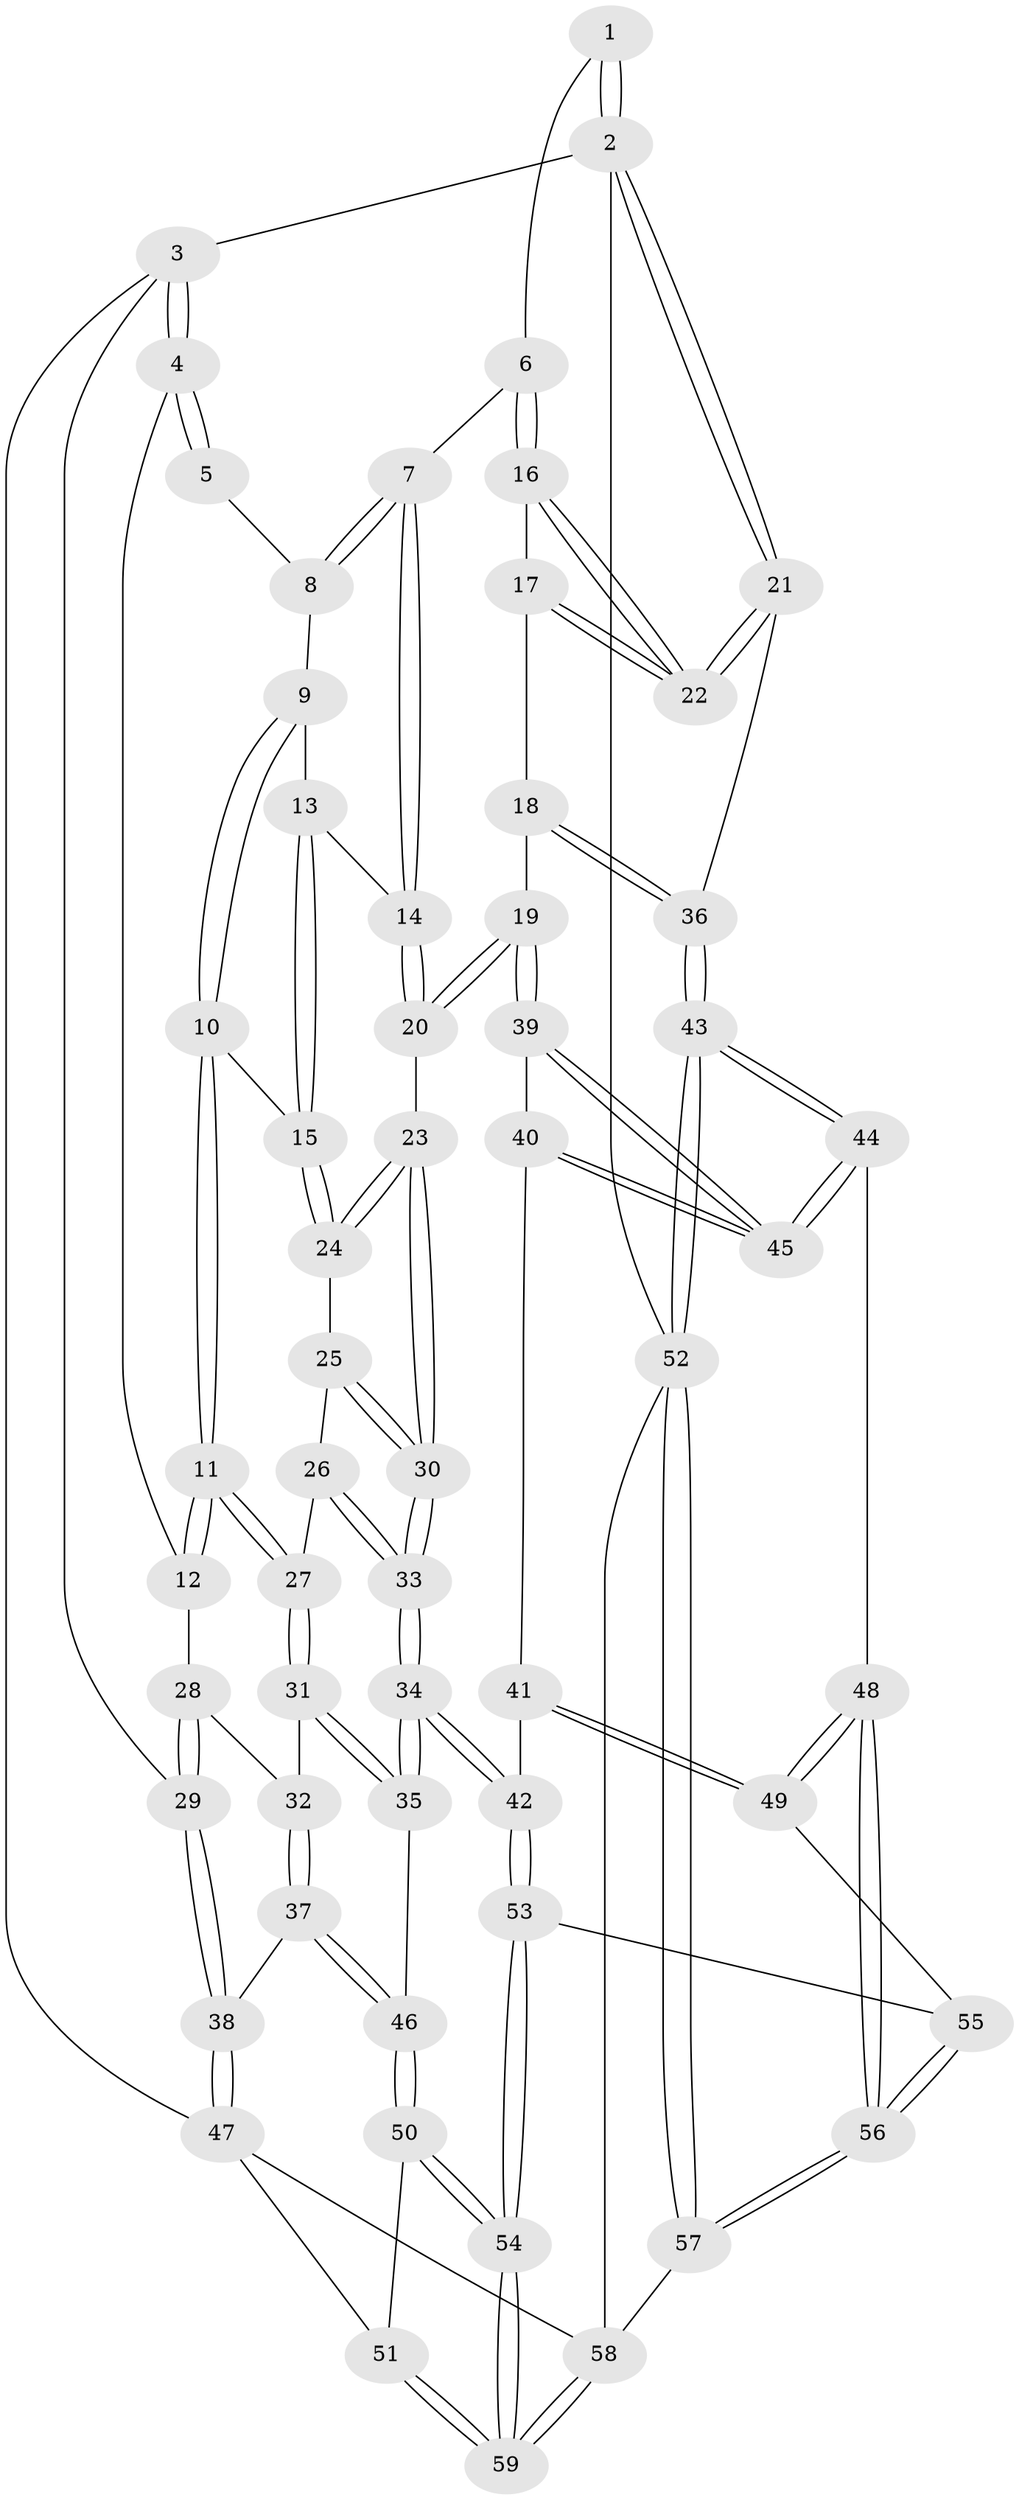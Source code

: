 // Generated by graph-tools (version 1.1) at 2025/27/03/15/25 16:27:56]
// undirected, 59 vertices, 144 edges
graph export_dot {
graph [start="1"]
  node [color=gray90,style=filled];
  1 [pos="+0.8497738320517341+0"];
  2 [pos="+1+0"];
  3 [pos="+0+0"];
  4 [pos="+0.15590639724560862+0"];
  5 [pos="+0.38328340445907766+0"];
  6 [pos="+0.8355398285355642+0.11588101166801483"];
  7 [pos="+0.798528618379584+0.13247942972717136"];
  8 [pos="+0.4561235726099406+0"];
  9 [pos="+0.5059160715542124+0.10652445189541065"];
  10 [pos="+0.5067742734556896+0.17194408619093376"];
  11 [pos="+0.35226090264529475+0.2931297890647836"];
  12 [pos="+0.3268303196260164+0.26865921031212225"];
  13 [pos="+0.7145284940354357+0.18284697165531275"];
  14 [pos="+0.7377770634305568+0.18862854484714955"];
  15 [pos="+0.5373914377532291+0.24253244048919662"];
  16 [pos="+0.8484576836382453+0.1253565744560709"];
  17 [pos="+0.8295857808118248+0.3029679127935011"];
  18 [pos="+0.7929770588447872+0.3496266169637954"];
  19 [pos="+0.7028361966555251+0.3655476720470903"];
  20 [pos="+0.6884269920767617+0.3552817839969623"];
  21 [pos="+1+0.2859012188481388"];
  22 [pos="+1+0.25034131289540607"];
  23 [pos="+0.6860501252687287+0.35540109022893107"];
  24 [pos="+0.5401834800294245+0.2511302166404811"];
  25 [pos="+0.5004698550868408+0.3058909701044594"];
  26 [pos="+0.4440277490794116+0.3405447349349842"];
  27 [pos="+0.3612473915349017+0.32588474231642206"];
  28 [pos="+0.1973478679793037+0.3115003006453053"];
  29 [pos="+0+0.22627169117056048"];
  30 [pos="+0.5539338599700202+0.4526538724072573"];
  31 [pos="+0.3238830769729288+0.4155293905126514"];
  32 [pos="+0.2747723125262754+0.4026103671207438"];
  33 [pos="+0.5126259495262689+0.5005239722319444"];
  34 [pos="+0.4667006870971313+0.6044654940295181"];
  35 [pos="+0.3795163866244214+0.5843377230413369"];
  36 [pos="+1+0.46128321238798214"];
  37 [pos="+0.0883171491314553+0.46471969113089856"];
  38 [pos="+0+0.36427454115119084"];
  39 [pos="+0.7034523294837257+0.36702886158720954"];
  40 [pos="+0.7197770600530866+0.49457879412798444"];
  41 [pos="+0.6907423220435351+0.5541191430414304"];
  42 [pos="+0.48020416046779185+0.6195327887384774"];
  43 [pos="+1+0.6384161054995073"];
  44 [pos="+1+0.6446650021102867"];
  45 [pos="+1+0.5971864056543987"];
  46 [pos="+0.24537246958923356+0.630433639598095"];
  47 [pos="+0+0.7875981875211201"];
  48 [pos="+0.945805703322519+0.7071828583512267"];
  49 [pos="+0.8302104518504034+0.6926476522312235"];
  50 [pos="+0.1950253776096676+0.710078283465104"];
  51 [pos="+0+0.7969483275084842"];
  52 [pos="+1+1"];
  53 [pos="+0.515052355952934+0.703111266651491"];
  54 [pos="+0.3163132873195915+0.9314988729097878"];
  55 [pos="+0.5718263974898778+0.7506264142011798"];
  56 [pos="+0.6722885257529969+1"];
  57 [pos="+0.6689029098021758+1"];
  58 [pos="+0.326420339250719+1"];
  59 [pos="+0.30410828653224065+1"];
  1 -- 2;
  1 -- 2;
  1 -- 6;
  2 -- 3;
  2 -- 21;
  2 -- 21;
  2 -- 52;
  3 -- 4;
  3 -- 4;
  3 -- 29;
  3 -- 47;
  4 -- 5;
  4 -- 5;
  4 -- 12;
  5 -- 8;
  6 -- 7;
  6 -- 16;
  6 -- 16;
  7 -- 8;
  7 -- 8;
  7 -- 14;
  7 -- 14;
  8 -- 9;
  9 -- 10;
  9 -- 10;
  9 -- 13;
  10 -- 11;
  10 -- 11;
  10 -- 15;
  11 -- 12;
  11 -- 12;
  11 -- 27;
  11 -- 27;
  12 -- 28;
  13 -- 14;
  13 -- 15;
  13 -- 15;
  14 -- 20;
  14 -- 20;
  15 -- 24;
  15 -- 24;
  16 -- 17;
  16 -- 22;
  16 -- 22;
  17 -- 18;
  17 -- 22;
  17 -- 22;
  18 -- 19;
  18 -- 36;
  18 -- 36;
  19 -- 20;
  19 -- 20;
  19 -- 39;
  19 -- 39;
  20 -- 23;
  21 -- 22;
  21 -- 22;
  21 -- 36;
  23 -- 24;
  23 -- 24;
  23 -- 30;
  23 -- 30;
  24 -- 25;
  25 -- 26;
  25 -- 30;
  25 -- 30;
  26 -- 27;
  26 -- 33;
  26 -- 33;
  27 -- 31;
  27 -- 31;
  28 -- 29;
  28 -- 29;
  28 -- 32;
  29 -- 38;
  29 -- 38;
  30 -- 33;
  30 -- 33;
  31 -- 32;
  31 -- 35;
  31 -- 35;
  32 -- 37;
  32 -- 37;
  33 -- 34;
  33 -- 34;
  34 -- 35;
  34 -- 35;
  34 -- 42;
  34 -- 42;
  35 -- 46;
  36 -- 43;
  36 -- 43;
  37 -- 38;
  37 -- 46;
  37 -- 46;
  38 -- 47;
  38 -- 47;
  39 -- 40;
  39 -- 45;
  39 -- 45;
  40 -- 41;
  40 -- 45;
  40 -- 45;
  41 -- 42;
  41 -- 49;
  41 -- 49;
  42 -- 53;
  42 -- 53;
  43 -- 44;
  43 -- 44;
  43 -- 52;
  43 -- 52;
  44 -- 45;
  44 -- 45;
  44 -- 48;
  46 -- 50;
  46 -- 50;
  47 -- 51;
  47 -- 58;
  48 -- 49;
  48 -- 49;
  48 -- 56;
  48 -- 56;
  49 -- 55;
  50 -- 51;
  50 -- 54;
  50 -- 54;
  51 -- 59;
  51 -- 59;
  52 -- 57;
  52 -- 57;
  52 -- 58;
  53 -- 54;
  53 -- 54;
  53 -- 55;
  54 -- 59;
  54 -- 59;
  55 -- 56;
  55 -- 56;
  56 -- 57;
  56 -- 57;
  57 -- 58;
  58 -- 59;
  58 -- 59;
}
